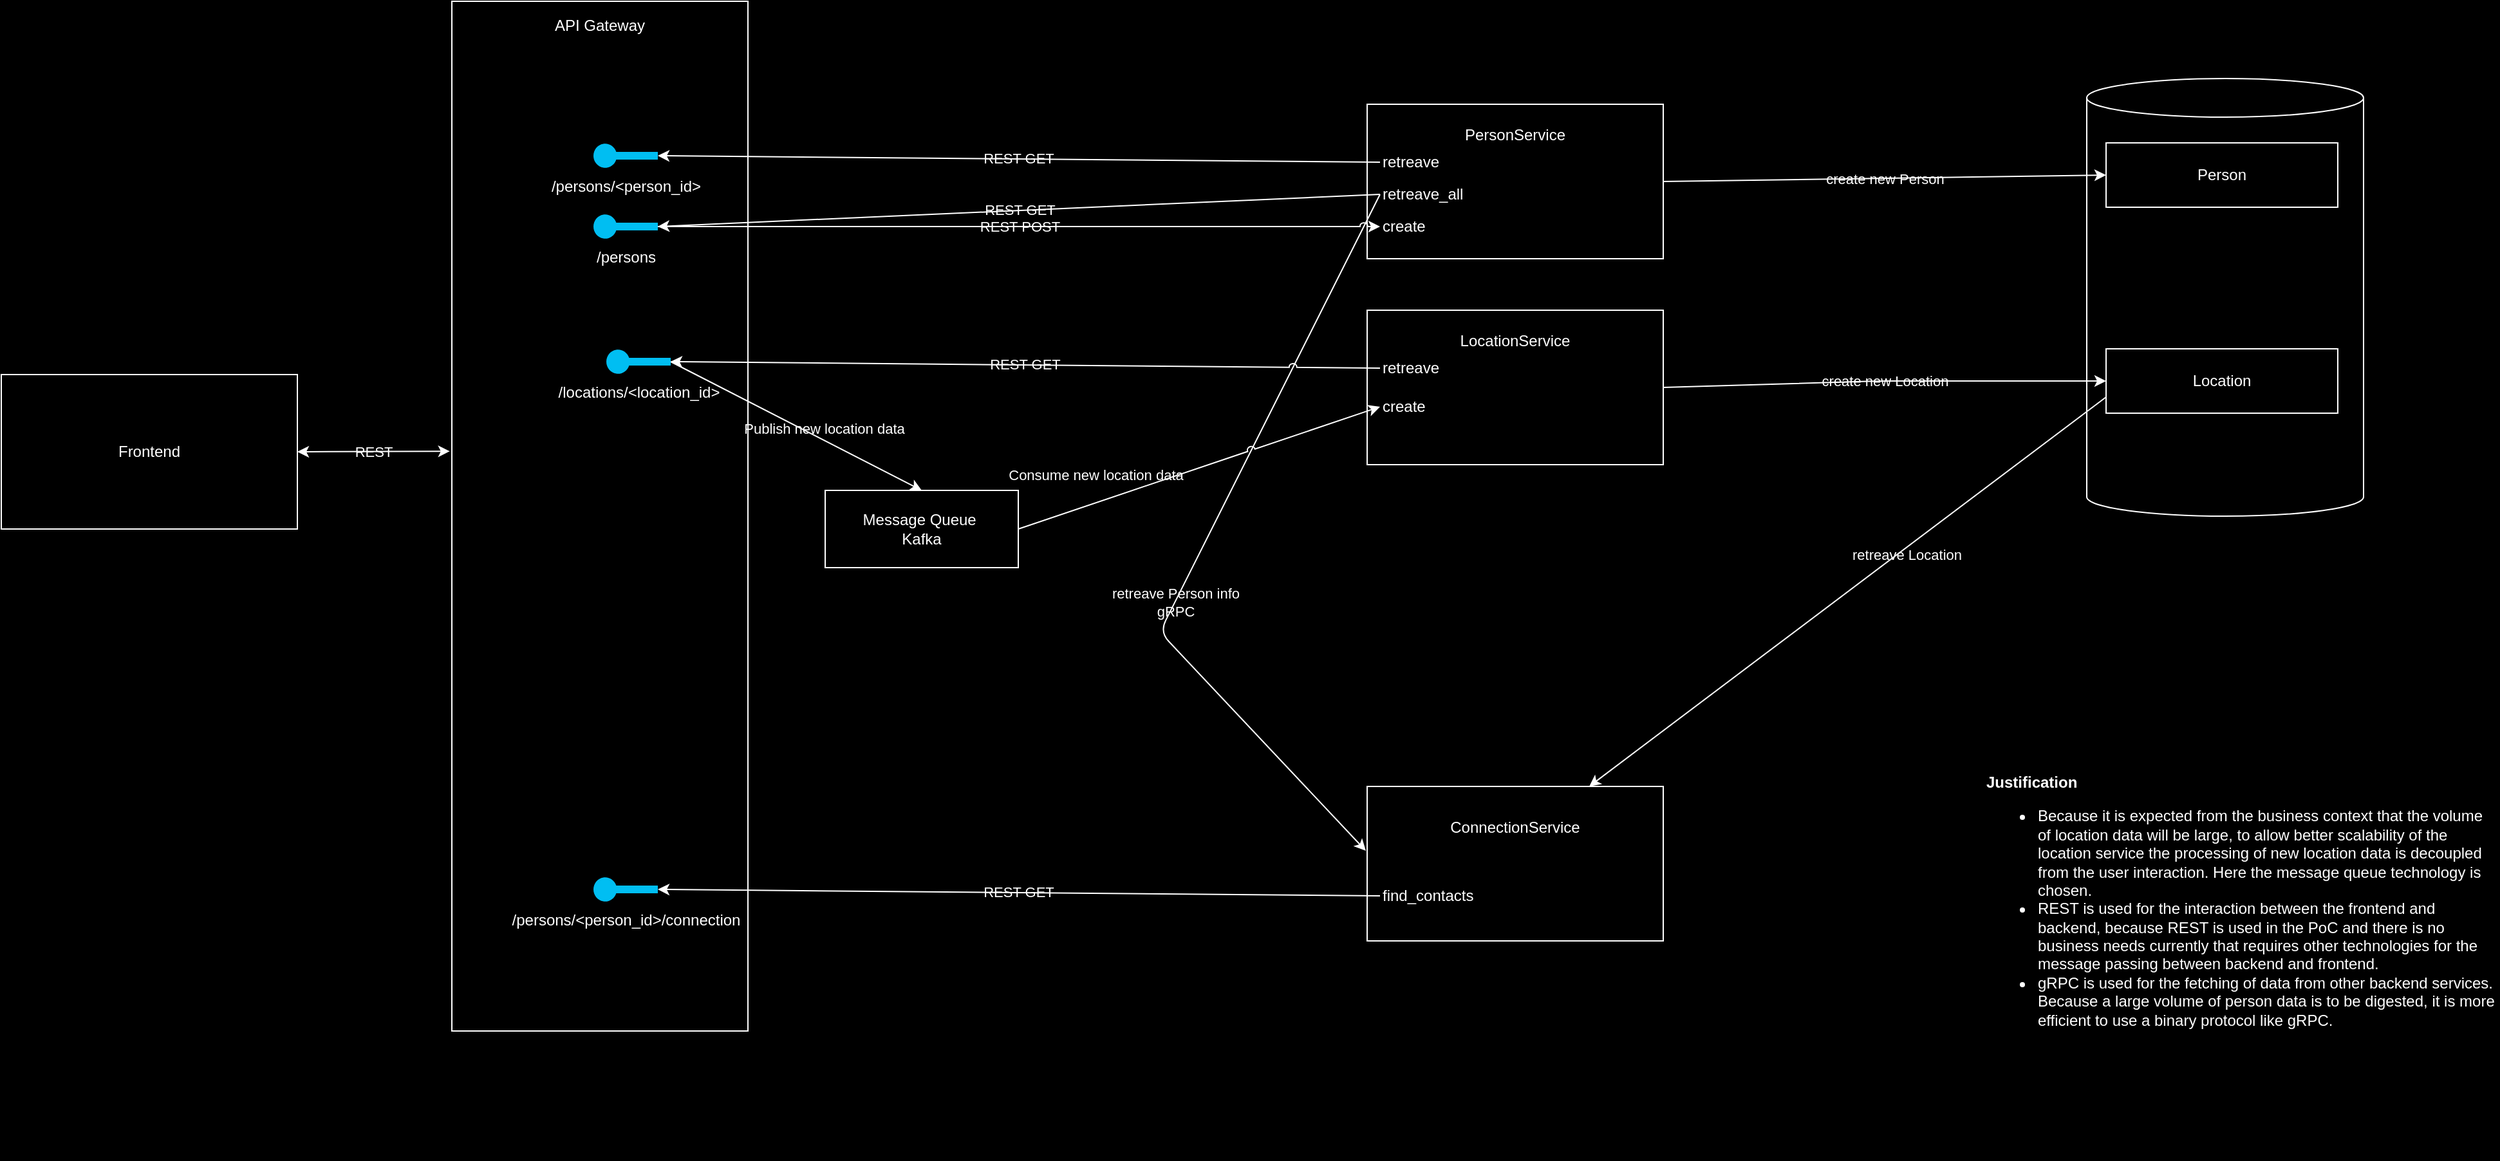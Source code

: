 <mxfile>
    <diagram id="cG4FtM1d8jGmFoGhybPx" name="Page-1">
        <mxGraphModel dx="2490" dy="1157" grid="1" gridSize="10" guides="1" tooltips="1" connect="1" arrows="1" fold="1" page="1" pageScale="1" pageWidth="850" pageHeight="1100" background="#000000" math="0" shadow="0">
            <root>
                <mxCell id="0"/>
                <mxCell id="1" parent="0"/>
                <mxCell id="54" value="API Gateway&lt;br&gt;&lt;br&gt;&lt;br&gt;&lt;br&gt;&lt;br&gt;&lt;br&gt;&lt;br&gt;&lt;br&gt;&lt;br&gt;&lt;br&gt;&lt;br&gt;&lt;br&gt;&lt;br&gt;&lt;br&gt;&lt;br&gt;&lt;br&gt;&lt;br&gt;&lt;br&gt;&lt;br&gt;&lt;br&gt;&lt;br&gt;&lt;br&gt;&lt;br&gt;&lt;br&gt;&lt;br&gt;&lt;br&gt;&lt;br&gt;&lt;br&gt;&lt;br&gt;&lt;br&gt;&lt;br&gt;&lt;br&gt;&lt;br&gt;&lt;br&gt;&lt;br&gt;&lt;br&gt;&lt;br&gt;&lt;br&gt;&lt;br&gt;&lt;br&gt;&lt;br&gt;&lt;br&gt;&lt;br&gt;&lt;br&gt;&lt;br&gt;&lt;br&gt;&lt;br&gt;&lt;br&gt;&lt;br&gt;&lt;br&gt;&lt;br&gt;&lt;br&gt;&lt;br&gt;&lt;br&gt;" style="rounded=0;whiteSpace=wrap;html=1;fillColor=none;fontColor=#FFFFFF;labelBackgroundColor=none;strokeColor=#FFFFFF;" parent="1" vertex="1">
                    <mxGeometry x="-500" y="120" width="230" height="800" as="geometry"/>
                </mxCell>
                <mxCell id="2" value="ConnectionService&lt;br&gt;&lt;br&gt;&lt;br&gt;&lt;br&gt;&lt;br&gt;" style="rounded=0;whiteSpace=wrap;html=1;fillColor=none;fontColor=#FFFFFF;labelBackgroundColor=none;strokeColor=#FFFFFF;" parent="1" vertex="1">
                    <mxGeometry x="211" y="730" width="230" height="120" as="geometry"/>
                </mxCell>
                <mxCell id="3" value="LocationService&lt;br&gt;&lt;br&gt;&lt;br&gt;&lt;br&gt;&lt;br&gt;&lt;br&gt;" style="rounded=0;whiteSpace=wrap;html=1;fillColor=none;fontColor=#FFFFFF;labelBackgroundColor=none;strokeColor=#FFFFFF;" parent="1" vertex="1">
                    <mxGeometry x="211" y="360" width="230" height="120" as="geometry"/>
                </mxCell>
                <mxCell id="4" value="" style="shape=cylinder3;whiteSpace=wrap;html=1;boundedLbl=1;backgroundOutline=1;size=15;fillColor=none;fontColor=#FFFFFF;labelBackgroundColor=none;strokeColor=#FFFFFF;" parent="1" vertex="1">
                    <mxGeometry x="770" y="180" width="215" height="340" as="geometry"/>
                </mxCell>
                <mxCell id="5" value="Person" style="rounded=0;whiteSpace=wrap;html=1;fillColor=none;fontColor=#FFFFFF;labelBackgroundColor=none;strokeColor=#FFFFFF;" parent="1" vertex="1">
                    <mxGeometry x="785" y="230" width="180" height="50" as="geometry"/>
                </mxCell>
                <mxCell id="6" value="Location" style="rounded=0;whiteSpace=wrap;html=1;fillColor=none;fontColor=#FFFFFF;labelBackgroundColor=none;strokeColor=#FFFFFF;" parent="1" vertex="1">
                    <mxGeometry x="785" y="390" width="180" height="50" as="geometry"/>
                </mxCell>
                <mxCell id="10" value="find_contacts" style="text;html=1;strokeColor=none;fillColor=none;align=left;verticalAlign=middle;whiteSpace=wrap;rounded=0;fontColor=#FFFFFF;labelBackgroundColor=none;" parent="1" vertex="1">
                    <mxGeometry x="221" y="800" width="90" height="30" as="geometry"/>
                </mxCell>
                <mxCell id="11" value="retreave" style="text;html=1;strokeColor=none;fillColor=none;align=left;verticalAlign=middle;whiteSpace=wrap;rounded=0;fontColor=#FFFFFF;labelBackgroundColor=none;" parent="1" vertex="1">
                    <mxGeometry x="221" y="390" width="90" height="30" as="geometry"/>
                </mxCell>
                <mxCell id="12" value="create" style="text;html=1;strokeColor=none;fillColor=none;align=left;verticalAlign=middle;whiteSpace=wrap;rounded=0;fontColor=#FFFFFF;labelBackgroundColor=none;" parent="1" vertex="1">
                    <mxGeometry x="221" y="420" width="90" height="30" as="geometry"/>
                </mxCell>
                <mxCell id="19" value="create new Person" style="edgeStyle=none;html=1;exitX=1;exitY=0.5;exitDx=0;exitDy=0;entryX=0;entryY=0.5;entryDx=0;entryDy=0;fontColor=#FFFFFF;labelBackgroundColor=none;strokeColor=#FFFFFF;" parent="1" source="14" target="5" edge="1">
                    <mxGeometry relative="1" as="geometry"/>
                </mxCell>
                <mxCell id="14" value="PersonService&lt;br&gt;&lt;br&gt;&lt;br&gt;&lt;br&gt;&lt;br&gt;&lt;br&gt;" style="rounded=0;whiteSpace=wrap;html=1;fillColor=none;fontColor=#FFFFFF;labelBackgroundColor=none;strokeColor=#FFFFFF;" parent="1" vertex="1">
                    <mxGeometry x="211" y="200" width="230" height="120" as="geometry"/>
                </mxCell>
                <mxCell id="15" value="retreave" style="text;html=1;strokeColor=none;fillColor=none;align=left;verticalAlign=middle;whiteSpace=wrap;rounded=0;fontColor=#FFFFFF;labelBackgroundColor=none;" parent="1" vertex="1">
                    <mxGeometry x="221" y="230" width="90" height="30" as="geometry"/>
                </mxCell>
                <mxCell id="16" value="create" style="text;html=1;strokeColor=none;fillColor=none;align=left;verticalAlign=middle;whiteSpace=wrap;rounded=0;fontColor=#FFFFFF;labelBackgroundColor=none;" parent="1" vertex="1">
                    <mxGeometry x="221" y="280" width="90" height="30" as="geometry"/>
                </mxCell>
                <mxCell id="17" value="retreave_all" style="text;html=1;strokeColor=none;fillColor=none;align=left;verticalAlign=middle;whiteSpace=wrap;rounded=0;fontColor=#FFFFFF;labelBackgroundColor=none;" parent="1" vertex="1">
                    <mxGeometry x="221" y="255" width="90" height="30" as="geometry"/>
                </mxCell>
                <mxCell id="18" value="create new Location" style="edgeStyle=none;html=1;exitX=1;exitY=0.5;exitDx=0;exitDy=0;entryX=0;entryY=0.5;entryDx=0;entryDy=0;fontColor=#FFFFFF;labelBackgroundColor=none;strokeColor=#FFFFFF;" parent="1" source="3" target="6" edge="1">
                    <mxGeometry relative="1" as="geometry">
                        <mxPoint x="500" y="400" as="targetPoint"/>
                        <Array as="points">
                            <mxPoint x="610" y="415"/>
                        </Array>
                    </mxGeometry>
                </mxCell>
                <mxCell id="20" style="edgeStyle=none;html=1;endArrow=none;endFill=0;startArrow=classic;startFill=1;entryX=0;entryY=0.5;entryDx=0;entryDy=0;fontColor=#FFFFFF;labelBackgroundColor=none;strokeColor=#FFFFFF;" parent="1" target="17" edge="1">
                    <mxGeometry relative="1" as="geometry">
                        <mxPoint x="210" y="780" as="sourcePoint"/>
                        <mxPoint x="210" y="250" as="targetPoint"/>
                        <Array as="points">
                            <mxPoint x="50" y="610"/>
                        </Array>
                    </mxGeometry>
                </mxCell>
                <mxCell id="43" value="retreave Person info&lt;br&gt;gRPC" style="edgeLabel;html=1;align=center;verticalAlign=middle;resizable=0;points=[];fontColor=#FFFFFF;labelBackgroundColor=none;" parent="20" vertex="1" connectable="0">
                    <mxGeometry x="-0.157" relative="1" as="geometry">
                        <mxPoint as="offset"/>
                    </mxGeometry>
                </mxCell>
                <mxCell id="28" value="REST GET" style="edgeStyle=none;jumpStyle=arc;html=1;exitX=1;exitY=0.5;exitDx=0;exitDy=0;exitPerimeter=0;entryX=0;entryY=0.5;entryDx=0;entryDy=0;endArrow=none;endFill=0;startArrow=classic;startFill=1;fontColor=#FFFFFF;labelBackgroundColor=none;strokeColor=#FFFFFF;" parent="1" source="22" target="17" edge="1">
                    <mxGeometry relative="1" as="geometry"/>
                </mxCell>
                <mxCell id="29" value="REST POST" style="edgeStyle=none;jumpStyle=arc;html=1;exitX=1;exitY=0.5;exitDx=0;exitDy=0;exitPerimeter=0;entryX=0;entryY=0.5;entryDx=0;entryDy=0;endArrow=classic;endFill=1;fontColor=#FFFFFF;labelBackgroundColor=none;strokeColor=#FFFFFF;" parent="1" source="22" target="16" edge="1">
                    <mxGeometry relative="1" as="geometry"/>
                </mxCell>
                <mxCell id="22" value="/persons" style="verticalLabelPosition=bottom;html=1;verticalAlign=top;align=center;strokeColor=none;fillColor=#00BEF2;shape=mxgraph.azure.service_endpoint;fontColor=#FFFFFF;labelBackgroundColor=none;" parent="1" vertex="1">
                    <mxGeometry x="-390" y="285" width="50" height="20" as="geometry"/>
                </mxCell>
                <mxCell id="27" value="REST GET" style="edgeStyle=none;jumpStyle=arc;html=1;exitX=1;exitY=0.5;exitDx=0;exitDy=0;exitPerimeter=0;entryX=0;entryY=0.5;entryDx=0;entryDy=0;endArrow=none;endFill=0;startArrow=classic;startFill=1;fontColor=#FFFFFF;labelBackgroundColor=none;strokeColor=#FFFFFF;" parent="1" source="26" target="15" edge="1">
                    <mxGeometry relative="1" as="geometry"/>
                </mxCell>
                <mxCell id="26" value="/persons/&amp;lt;person_id&amp;gt;" style="verticalLabelPosition=bottom;html=1;verticalAlign=top;align=center;strokeColor=none;fillColor=#00BEF2;shape=mxgraph.azure.service_endpoint;fontColor=#FFFFFF;labelBackgroundColor=none;" parent="1" vertex="1">
                    <mxGeometry x="-390" y="230" width="50" height="20" as="geometry"/>
                </mxCell>
                <mxCell id="31" value="REST GET" style="edgeStyle=none;jumpStyle=arc;html=1;exitX=1;exitY=0.5;exitDx=0;exitDy=0;exitPerimeter=0;entryX=0;entryY=0.5;entryDx=0;entryDy=0;endArrow=none;endFill=0;startArrow=classic;startFill=1;fontColor=#FFFFFF;labelBackgroundColor=none;strokeColor=#FFFFFF;" parent="1" source="30" target="11" edge="1">
                    <mxGeometry relative="1" as="geometry"/>
                </mxCell>
                <mxCell id="32" value="Publish new location data" style="edgeStyle=none;jumpStyle=arc;html=1;exitX=1;exitY=0.5;exitDx=0;exitDy=0;exitPerimeter=0;entryX=0.5;entryY=0;entryDx=0;entryDy=0;endArrow=classic;endFill=1;fontColor=#FFFFFF;labelBackgroundColor=none;strokeColor=#FFFFFF;" parent="1" source="30" target="36" edge="1">
                    <mxGeometry x="0.186" y="8" relative="1" as="geometry">
                        <mxPoint as="offset"/>
                    </mxGeometry>
                </mxCell>
                <mxCell id="30" value="/locations/&amp;lt;location_id&amp;gt;" style="verticalLabelPosition=bottom;html=1;verticalAlign=top;align=center;strokeColor=none;fillColor=#00BEF2;shape=mxgraph.azure.service_endpoint;fontColor=#FFFFFF;labelBackgroundColor=none;" parent="1" vertex="1">
                    <mxGeometry x="-380" y="390" width="50" height="20" as="geometry"/>
                </mxCell>
                <mxCell id="34" value="REST GET" style="edgeStyle=none;jumpStyle=arc;html=1;exitX=1;exitY=0.5;exitDx=0;exitDy=0;exitPerimeter=0;entryX=0;entryY=0.5;entryDx=0;entryDy=0;endArrow=none;endFill=0;startArrow=classic;startFill=1;fontColor=#FFFFFF;labelBackgroundColor=none;strokeColor=#FFFFFF;" parent="1" source="33" target="10" edge="1">
                    <mxGeometry relative="1" as="geometry"/>
                </mxCell>
                <mxCell id="33" value="/persons/&amp;lt;person_id&amp;gt;/connection" style="verticalLabelPosition=bottom;html=1;verticalAlign=top;align=center;strokeColor=none;fillColor=#00BEF2;shape=mxgraph.azure.service_endpoint;fontColor=#FFFFFF;labelBackgroundColor=none;" parent="1" vertex="1">
                    <mxGeometry x="-390" y="800" width="50" height="20" as="geometry"/>
                </mxCell>
                <mxCell id="47" value="Consume new location data" style="edgeStyle=none;jumpStyle=arc;html=1;exitX=1;exitY=0.5;exitDx=0;exitDy=0;entryX=0;entryY=0.5;entryDx=0;entryDy=0;startArrow=none;startFill=0;endArrow=classic;endFill=1;fontColor=#FFFFFF;labelBackgroundColor=none;strokeColor=#FFFFFF;" parent="1" source="36" target="12" edge="1">
                    <mxGeometry x="-0.525" y="20" relative="1" as="geometry">
                        <mxPoint as="offset"/>
                    </mxGeometry>
                </mxCell>
                <mxCell id="36" value="Message Queue&amp;nbsp;&lt;br&gt;Kafka" style="rounded=0;whiteSpace=wrap;html=1;fontColor=#FFFFFF;labelBackgroundColor=none;fillColor=none;strokeColor=#FFFFFF;" parent="1" vertex="1">
                    <mxGeometry x="-210" y="500" width="150" height="60" as="geometry"/>
                </mxCell>
                <mxCell id="46" value="&lt;b&gt;Justification&lt;/b&gt;&lt;span style=&quot;&quot;&gt;&lt;br&gt;&lt;ul&gt;&lt;li&gt;&lt;span style=&quot;&quot;&gt;Because it is expected from the business context that the volume of location data will be large, to allow better scalability of the location service the processing of new location data is decoupled from the user interaction. Here the message queue technology is chosen.&lt;/span&gt;&lt;/li&gt;&lt;li&gt;REST is used for the interaction between the frontend and backend, because REST is used in the PoC and there is no business needs currently that requires other technologies for the message passing between backend and frontend.&lt;/li&gt;&lt;li&gt;gRPC is used for the fetching of data from other backend services. Because a large volume of person data is to be digested, it is more efficient to use a binary protocol like gRPC.&lt;/li&gt;&lt;/ul&gt;&lt;/span&gt;" style="text;html=1;strokeColor=none;fillColor=none;align=left;verticalAlign=middle;whiteSpace=wrap;rounded=0;fontColor=#FFFFFF;labelBackgroundColor=none;" parent="1" vertex="1">
                    <mxGeometry x="690" y="630" width="400" height="390" as="geometry"/>
                </mxCell>
                <mxCell id="48" value="retreave Location" style="edgeStyle=none;jumpStyle=arc;html=1;exitX=0.75;exitY=0;exitDx=0;exitDy=0;entryX=0;entryY=0.75;entryDx=0;entryDy=0;startArrow=classic;startFill=1;endArrow=none;endFill=0;fontColor=#FFFFFF;labelBackgroundColor=none;strokeColor=#FFFFFF;" parent="1" source="2" target="6" edge="1">
                    <mxGeometry x="0.214" y="-5" relative="1" as="geometry">
                        <mxPoint x="451" y="830" as="sourcePoint"/>
                        <mxPoint x="797.5" y="577.5" as="targetPoint"/>
                        <mxPoint as="offset"/>
                    </mxGeometry>
                </mxCell>
                <mxCell id="55" value="REST" style="edgeStyle=none;jumpStyle=arc;html=1;exitX=1;exitY=0.5;exitDx=0;exitDy=0;startArrow=classic;startFill=1;endArrow=classic;endFill=1;entryX=-0.007;entryY=0.437;entryDx=0;entryDy=0;entryPerimeter=0;fontColor=#FFFFFF;labelBackgroundColor=none;strokeColor=#FFFFFF;" parent="1" source="53" target="54" edge="1">
                    <mxGeometry relative="1" as="geometry"/>
                </mxCell>
                <mxCell id="53" value="Frontend" style="rounded=0;whiteSpace=wrap;html=1;fillColor=none;fontColor=#FFFFFF;labelBackgroundColor=none;strokeColor=#FFFFFF;" parent="1" vertex="1">
                    <mxGeometry x="-850" y="410" width="230" height="120" as="geometry"/>
                </mxCell>
            </root>
        </mxGraphModel>
    </diagram>
</mxfile>